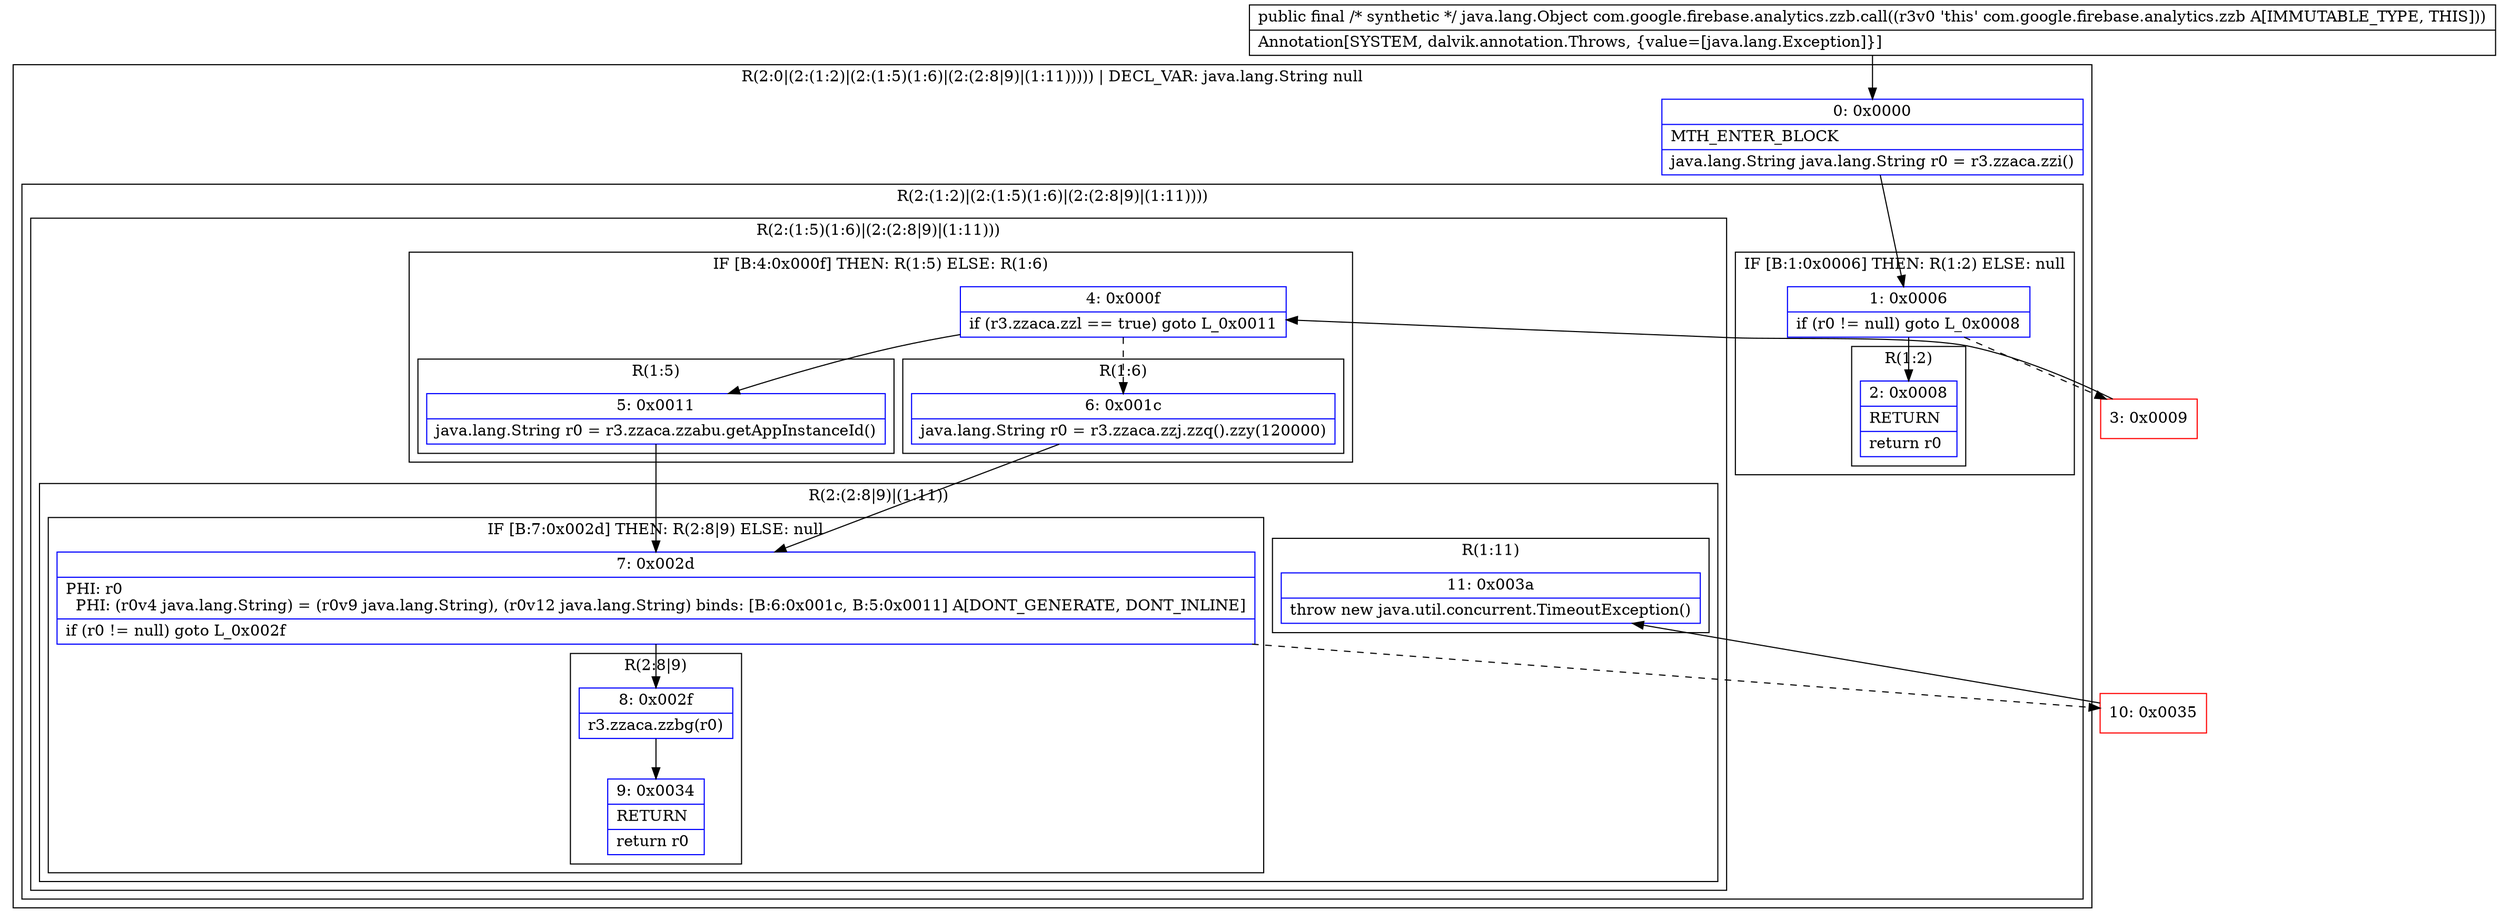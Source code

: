 digraph "CFG forcom.google.firebase.analytics.zzb.call()Ljava\/lang\/Object;" {
subgraph cluster_Region_1000862504 {
label = "R(2:0|(2:(1:2)|(2:(1:5)(1:6)|(2:(2:8|9)|(1:11))))) | DECL_VAR: java.lang.String null\l";
node [shape=record,color=blue];
Node_0 [shape=record,label="{0\:\ 0x0000|MTH_ENTER_BLOCK\l|java.lang.String java.lang.String r0 = r3.zzaca.zzi()\l}"];
subgraph cluster_Region_57214818 {
label = "R(2:(1:2)|(2:(1:5)(1:6)|(2:(2:8|9)|(1:11))))";
node [shape=record,color=blue];
subgraph cluster_IfRegion_1163073670 {
label = "IF [B:1:0x0006] THEN: R(1:2) ELSE: null";
node [shape=record,color=blue];
Node_1 [shape=record,label="{1\:\ 0x0006|if (r0 != null) goto L_0x0008\l}"];
subgraph cluster_Region_1764449202 {
label = "R(1:2)";
node [shape=record,color=blue];
Node_2 [shape=record,label="{2\:\ 0x0008|RETURN\l|return r0\l}"];
}
}
subgraph cluster_Region_172576973 {
label = "R(2:(1:5)(1:6)|(2:(2:8|9)|(1:11)))";
node [shape=record,color=blue];
subgraph cluster_IfRegion_1392912870 {
label = "IF [B:4:0x000f] THEN: R(1:5) ELSE: R(1:6)";
node [shape=record,color=blue];
Node_4 [shape=record,label="{4\:\ 0x000f|if (r3.zzaca.zzl == true) goto L_0x0011\l}"];
subgraph cluster_Region_1843830300 {
label = "R(1:5)";
node [shape=record,color=blue];
Node_5 [shape=record,label="{5\:\ 0x0011|java.lang.String r0 = r3.zzaca.zzabu.getAppInstanceId()\l}"];
}
subgraph cluster_Region_1767640748 {
label = "R(1:6)";
node [shape=record,color=blue];
Node_6 [shape=record,label="{6\:\ 0x001c|java.lang.String r0 = r3.zzaca.zzj.zzq().zzy(120000)\l}"];
}
}
subgraph cluster_Region_35365844 {
label = "R(2:(2:8|9)|(1:11))";
node [shape=record,color=blue];
subgraph cluster_IfRegion_1233315554 {
label = "IF [B:7:0x002d] THEN: R(2:8|9) ELSE: null";
node [shape=record,color=blue];
Node_7 [shape=record,label="{7\:\ 0x002d|PHI: r0 \l  PHI: (r0v4 java.lang.String) = (r0v9 java.lang.String), (r0v12 java.lang.String) binds: [B:6:0x001c, B:5:0x0011] A[DONT_GENERATE, DONT_INLINE]\l|if (r0 != null) goto L_0x002f\l}"];
subgraph cluster_Region_160237607 {
label = "R(2:8|9)";
node [shape=record,color=blue];
Node_8 [shape=record,label="{8\:\ 0x002f|r3.zzaca.zzbg(r0)\l}"];
Node_9 [shape=record,label="{9\:\ 0x0034|RETURN\l|return r0\l}"];
}
}
subgraph cluster_Region_1797675497 {
label = "R(1:11)";
node [shape=record,color=blue];
Node_11 [shape=record,label="{11\:\ 0x003a|throw new java.util.concurrent.TimeoutException()\l}"];
}
}
}
}
}
Node_3 [shape=record,color=red,label="{3\:\ 0x0009}"];
Node_10 [shape=record,color=red,label="{10\:\ 0x0035}"];
MethodNode[shape=record,label="{public final \/* synthetic *\/ java.lang.Object com.google.firebase.analytics.zzb.call((r3v0 'this' com.google.firebase.analytics.zzb A[IMMUTABLE_TYPE, THIS]))  | Annotation[SYSTEM, dalvik.annotation.Throws, \{value=[java.lang.Exception]\}]\l}"];
MethodNode -> Node_0;
Node_0 -> Node_1;
Node_1 -> Node_2;
Node_1 -> Node_3[style=dashed];
Node_4 -> Node_5;
Node_4 -> Node_6[style=dashed];
Node_5 -> Node_7;
Node_6 -> Node_7;
Node_7 -> Node_8;
Node_7 -> Node_10[style=dashed];
Node_8 -> Node_9;
Node_3 -> Node_4;
Node_10 -> Node_11;
}


